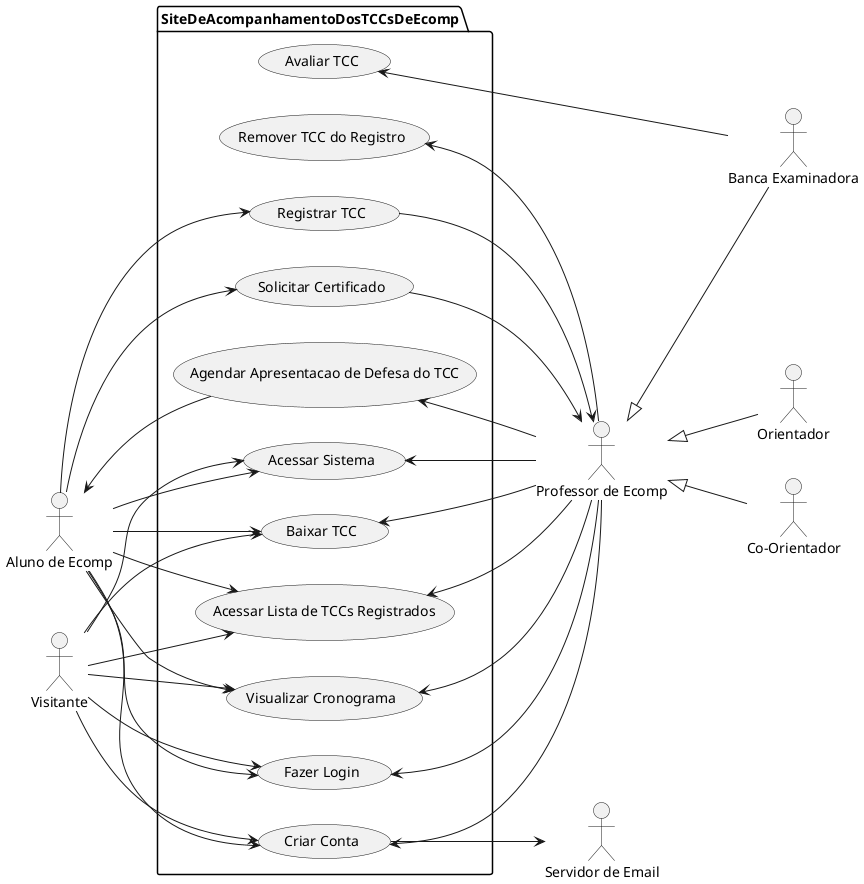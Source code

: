 @startuml Diagrama de Casos de Uso

left to right direction
:Aluno de Ecomp:
:Visitante: 
:Servidor de Email:
:Professor de Ecomp: 
:Orientador:
:Co-Orientador:
:Banca Examinadora:


package SiteDeAcompanhamentoDosTCCsDeEcomp{
    (Criar Conta) 
    (Fazer Login) 
    (Acessar Sistema)
    (Visualizar Cronograma)
    (Registrar TCC)
    (Acessar Lista de TCCs Registrados)
    (Remover TCC do Registro)
    (Baixar TCC)
    (Avaliar TCC)
    (Solicitar Certificado)
    (Agendar Apresentacao de Defesa do TCC)
}

:Visitante: --> (Criar Conta)
:Visitante: --> (Fazer Login)
:Visitante: --> (Acessar Sistema)
:Visitante: --> (Visualizar Cronograma)
:Visitante: --> (Acessar Lista de TCCs Registrados)
:Visitante: --> (Baixar TCC)

:Professor de Ecomp: -up-> (Criar Conta)
:Professor de Ecomp: -up-> (Fazer Login)
:Professor de Ecomp: -up-> (Remover TCC do Registro)
:Professor de Ecomp: -up-> (Agendar Apresentacao de Defesa do TCC)
:Professor de Ecomp: -up-> (Visualizar Cronograma)
:Professor de Ecomp: -up-> (Acessar Sistema)
:Professor de Ecomp: -up-> (Acessar Lista de TCCs Registrados)
:Professor de Ecomp: -up-> (Baixar TCC)

:Aluno de Ecomp: --> (Criar Conta)
:Aluno de Ecomp: --> (Fazer Login)
:Aluno de Ecomp: --> (Solicitar Certificado)
:Aluno de Ecomp: --> (Visualizar Cronograma)
:Aluno de Ecomp: --> (Baixar TCC)
:Aluno de Ecomp: --> (Acessar Lista de TCCs Registrados)
:Aluno de Ecomp: --> (Registrar TCC)
:Aluno de Ecomp: --> (Acessar Sistema)

:Orientador: -up-|> :Professor de Ecomp:
:Co-Orientador: -up-|> :Professor de Ecomp:
:Banca Examinadora: -up-|> :Professor de Ecomp:
:Banca Examinadora: --> (Avaliar TCC)

(Agendar Apresentacao de Defesa do TCC) --> :Aluno de Ecomp:
(Criar Conta) --> :Servidor de Email:
(Registrar TCC) --> :Professor de Ecomp:
(Solicitar Certificado) --> :Professor de Ecomp:

@enduml